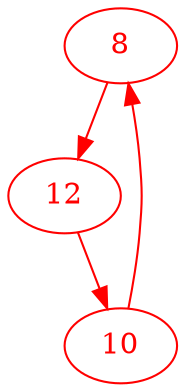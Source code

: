 digraph g{
node [color = red, fontcolor=red]; 8 10 12 ;
8 -> 12 [color=red] ;
10 -> 8 [color=red] ;
12 -> 10 [color=red] ;
}